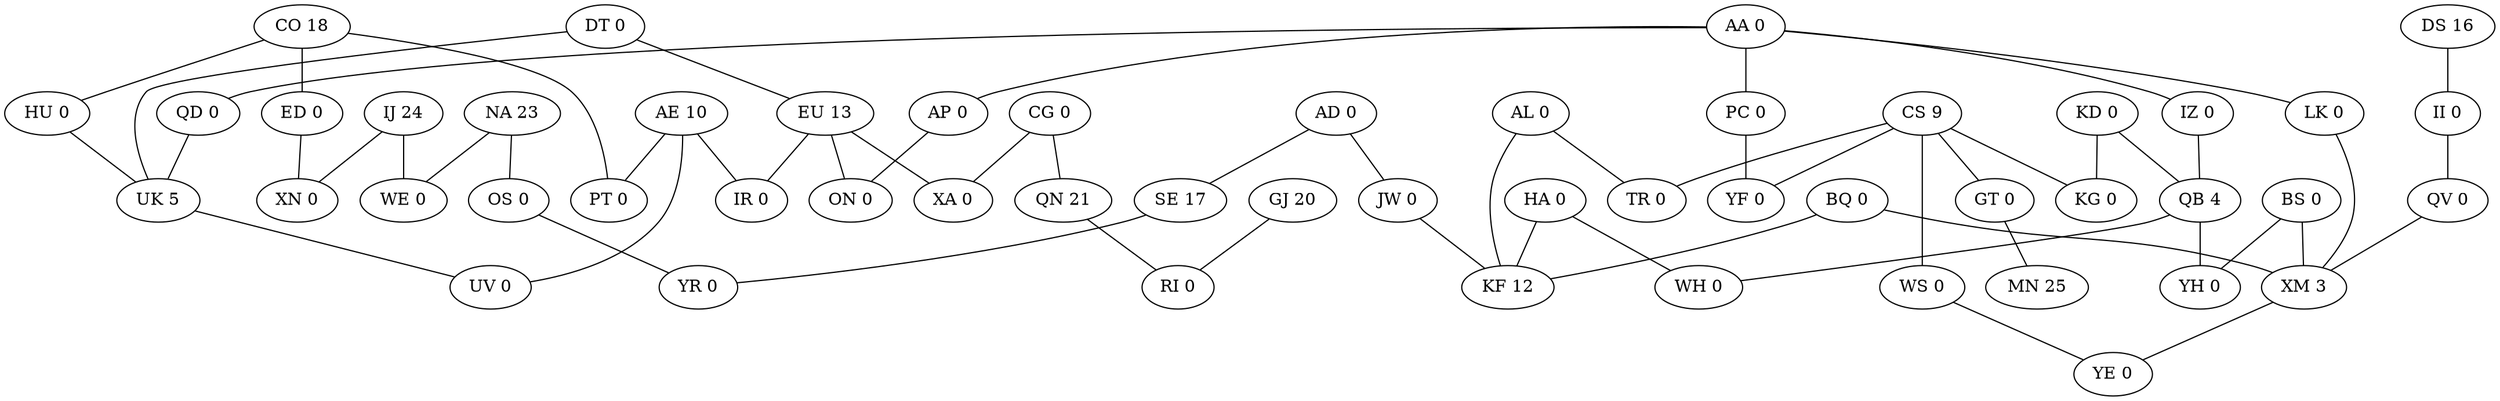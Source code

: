 graph {
    // Valve AP has flow rate=0; tunnels lead to valves AA, ON
    AP [label="AP 0"];
    AP -- ON;

    // Valve QN has flow rate=21; tunnels lead to valves RI, CG
    QN [label="QN 21"];
    QN -- RI;

    // Valve LK has flow rate=0; tunnels lead to valves XM, AA
    LK [label="LK 0"];
    LK -- XM;

    // Valve HA has flow rate=0; tunnels lead to valves WH, KF
    HA [label="HA 0"];
    HA -- KF;
    HA -- WH;

    // Valve DS has flow rate=16; tunnel leads to valve II
    DS [label="DS 16"];
    DS -- II;

    // Valve KD has flow rate=0; tunnels lead to valves KG, QB
    KD [label="KD 0"];
    KD -- KG;
    KD -- QB;

    // Valve JW has flow rate=0; tunnels lead to valves AD, KF
    JW [label="JW 0"];
    JW -- KF;

    // Valve HU has flow rate=0; tunnels lead to valves UK, CO
    HU [label="HU 0"];
    HU -- UK;

    // Valve AE has flow rate=10; tunnels lead to valves IR, PT, UV
    AE [label="AE 10"];
    AE -- IR;
    AE -- PT;
    AE -- UV;

    // Valve XA has flow rate=0; tunnels lead to valves CG, EU
    XA [label="XA 0"];

    // Valve SE has flow rate=17; tunnels lead to valves YR, AD
    SE [label="SE 17"];
    SE -- YR;

    // Valve TR has flow rate=0; tunnels lead to valves AL, CS
    TR [label="TR 0"];

    // Valve BS has flow rate=0; tunnels lead to valves YH, XM
    BS [label="BS 0"];
    BS -- XM;
    BS -- YH;

    // Valve IJ has flow rate=24; tunnels lead to valves XN, WE
    IJ [label="IJ 24"];
    IJ -- WE;
    IJ -- XN;

    // Valve AA has flow rate=0; tunnels lead to valves LK, AP, IZ, PC, QD
    AA [label="AA 0"];
    AA -- AP;
    AA -- IZ;
    AA -- LK;
    AA -- PC;
    AA -- QD;

    // Valve KG has flow rate=0; tunnels lead to valves KD, CS
    KG [label="KG 0"];

    // Valve QV has flow rate=0; tunnels lead to valves XM, II
    QV [label="QV 0"];
    QV -- XM;

    // Valve PC has flow rate=0; tunnels lead to valves AA, YF
    PC [label="PC 0"];
    PC -- YF;

    // Valve GJ has flow rate=20; tunnel leads to valve RI
    GJ [label="GJ 20"];
    GJ -- RI;

    // Valve UV has flow rate=0; tunnels lead to valves UK, AE
    UV [label="UV 0"];

    // Valve IR has flow rate=0; tunnels lead to valves EU, AE
    IR [label="IR 0"];

    // Valve EU has flow rate=13; tunnels lead to valves IR, DT, XA, ON
    EU [label="EU 13"];
    EU -- IR;
    EU -- ON;
    EU -- XA;

    // Valve ED has flow rate=0; tunnels lead to valves XN, CO
    ED [label="ED 0"];
    ED -- XN;

    // Valve DT has flow rate=0; tunnels lead to valves EU, UK
    DT [label="DT 0"];
    DT -- EU;
    DT -- UK;

    // Valve YE has flow rate=0; tunnels lead to valves XM, WS
    YE [label="YE 0"];

    // Valve AD has flow rate=0; tunnels lead to valves JW, SE
    AD [label="AD 0"];
    AD -- JW;
    AD -- SE;

    // Valve WE has flow rate=0; tunnels lead to valves IJ, NA
    WE [label="WE 0"];

    // Valve UK has flow rate=5; tunnels lead to valves UV, DT, QD, HU
    UK [label="UK 5"];
    UK -- UV;

    // Valve YR has flow rate=0; tunnels lead to valves OS, SE
    YR [label="YR 0"];

    // Valve II has flow rate=0; tunnels lead to valves QV, DS
    II [label="II 0"];
    II -- QV;

    // Valve GT has flow rate=0; tunnels lead to valves CS, MN
    GT [label="GT 0"];
    GT -- MN;

    // Valve YH has flow rate=0; tunnels lead to valves BS, QB
    YH [label="YH 0"];

    // Valve BQ has flow rate=0; tunnels lead to valves XM, KF
    BQ [label="BQ 0"];
    BQ -- KF;
    BQ -- XM;

    // Valve OS has flow rate=0; tunnels lead to valves YR, NA
    OS [label="OS 0"];
    OS -- YR;

    // Valve WH has flow rate=0; tunnels lead to valves QB, HA
    WH [label="WH 0"];

    // Valve QB has flow rate=4; tunnels lead to valves WH, KD, YH, IZ
    QB [label="QB 4"];
    QB -- WH;
    QB -- YH;

    // Valve ON has flow rate=0; tunnels lead to valves AP, EU
    ON [label="ON 0"];

    // Valve IZ has flow rate=0; tunnels lead to valves AA, QB
    IZ [label="IZ 0"];
    IZ -- QB;

    // Valve MN has flow rate=25; tunnel leads to valve GT
    MN [label="MN 25"];

    // Valve CG has flow rate=0; tunnels lead to valves XA, QN
    CG [label="CG 0"];
    CG -- QN;
    CG -- XA;

    // Valve QD has flow rate=0; tunnels lead to valves UK, AA
    QD [label="QD 0"];
    QD -- UK;

    // Valve AL has flow rate=0; tunnels lead to valves KF, TR
    AL [label="AL 0"];
    AL -- KF;
    AL -- TR;

    // Valve XN has flow rate=0; tunnels lead to valves ED, IJ
    XN [label="XN 0"];

    // Valve WS has flow rate=0; tunnels lead to valves YE, CS
    WS [label="WS 0"];
    WS -- YE;

    // Valve CO has flow rate=18; tunnels lead to valves ED, PT, HU
    CO [label="CO 18"];
    CO -- ED;
    CO -- HU;
    CO -- PT;

    // Valve PT has flow rate=0; tunnels lead to valves CO, AE
    PT [label="PT 0"];

    // Valve RI has flow rate=0; tunnels lead to valves QN, GJ
    RI [label="RI 0"];

    // Valve CS has flow rate=9; tunnels lead to valves YF, GT, WS, TR, KG
    CS [label="CS 9"];
    CS -- GT;
    CS -- KG;
    CS -- TR;
    CS -- WS;
    CS -- YF;

    // Valve YF has flow rate=0; tunnels lead to valves PC, CS
    YF [label="YF 0"];

    // Valve NA has flow rate=23; tunnels lead to valves OS, WE
    NA [label="NA 23"];
    NA -- OS;
    NA -- WE;

    // Valve KF has flow rate=12; tunnels lead to valves HA, AL, JW, BQ
    KF [label="KF 12"];

    // Valve XM has flow rate=3; tunnels lead to valves LK, QV, YE, BS, BQ
    XM [label="XM 3"];
    XM -- YE;
}
